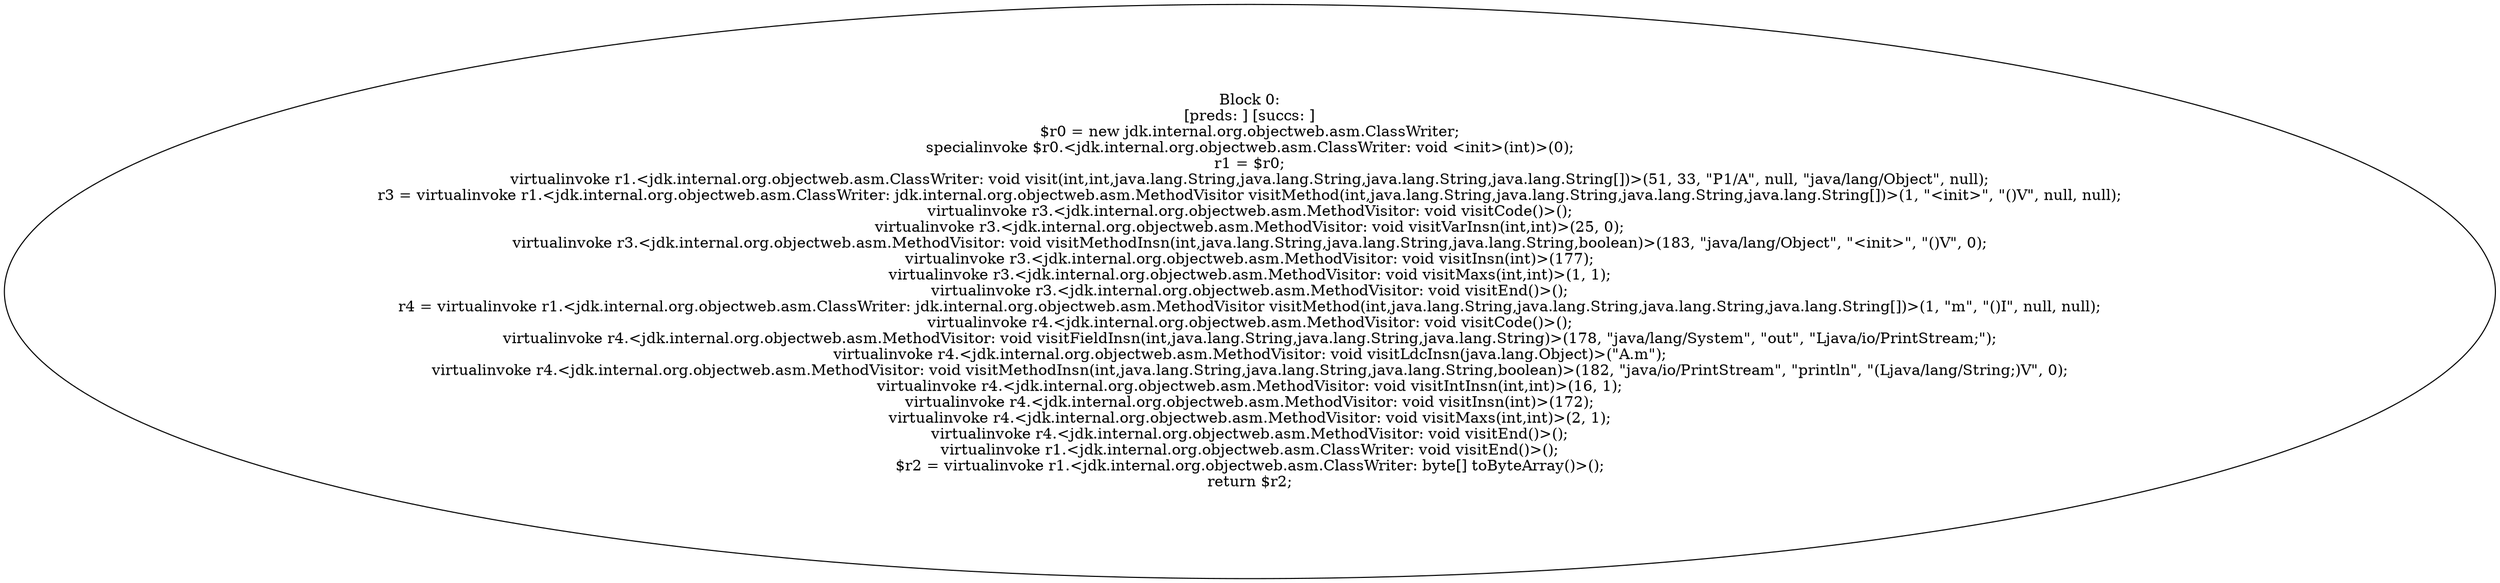 digraph "unitGraph" {
    "Block 0:
[preds: ] [succs: ]
$r0 = new jdk.internal.org.objectweb.asm.ClassWriter;
specialinvoke $r0.<jdk.internal.org.objectweb.asm.ClassWriter: void <init>(int)>(0);
r1 = $r0;
virtualinvoke r1.<jdk.internal.org.objectweb.asm.ClassWriter: void visit(int,int,java.lang.String,java.lang.String,java.lang.String,java.lang.String[])>(51, 33, \"P1/A\", null, \"java/lang/Object\", null);
r3 = virtualinvoke r1.<jdk.internal.org.objectweb.asm.ClassWriter: jdk.internal.org.objectweb.asm.MethodVisitor visitMethod(int,java.lang.String,java.lang.String,java.lang.String,java.lang.String[])>(1, \"<init>\", \"()V\", null, null);
virtualinvoke r3.<jdk.internal.org.objectweb.asm.MethodVisitor: void visitCode()>();
virtualinvoke r3.<jdk.internal.org.objectweb.asm.MethodVisitor: void visitVarInsn(int,int)>(25, 0);
virtualinvoke r3.<jdk.internal.org.objectweb.asm.MethodVisitor: void visitMethodInsn(int,java.lang.String,java.lang.String,java.lang.String,boolean)>(183, \"java/lang/Object\", \"<init>\", \"()V\", 0);
virtualinvoke r3.<jdk.internal.org.objectweb.asm.MethodVisitor: void visitInsn(int)>(177);
virtualinvoke r3.<jdk.internal.org.objectweb.asm.MethodVisitor: void visitMaxs(int,int)>(1, 1);
virtualinvoke r3.<jdk.internal.org.objectweb.asm.MethodVisitor: void visitEnd()>();
r4 = virtualinvoke r1.<jdk.internal.org.objectweb.asm.ClassWriter: jdk.internal.org.objectweb.asm.MethodVisitor visitMethod(int,java.lang.String,java.lang.String,java.lang.String,java.lang.String[])>(1, \"m\", \"()I\", null, null);
virtualinvoke r4.<jdk.internal.org.objectweb.asm.MethodVisitor: void visitCode()>();
virtualinvoke r4.<jdk.internal.org.objectweb.asm.MethodVisitor: void visitFieldInsn(int,java.lang.String,java.lang.String,java.lang.String)>(178, \"java/lang/System\", \"out\", \"Ljava/io/PrintStream;\");
virtualinvoke r4.<jdk.internal.org.objectweb.asm.MethodVisitor: void visitLdcInsn(java.lang.Object)>(\"A.m\");
virtualinvoke r4.<jdk.internal.org.objectweb.asm.MethodVisitor: void visitMethodInsn(int,java.lang.String,java.lang.String,java.lang.String,boolean)>(182, \"java/io/PrintStream\", \"println\", \"(Ljava/lang/String;)V\", 0);
virtualinvoke r4.<jdk.internal.org.objectweb.asm.MethodVisitor: void visitIntInsn(int,int)>(16, 1);
virtualinvoke r4.<jdk.internal.org.objectweb.asm.MethodVisitor: void visitInsn(int)>(172);
virtualinvoke r4.<jdk.internal.org.objectweb.asm.MethodVisitor: void visitMaxs(int,int)>(2, 1);
virtualinvoke r4.<jdk.internal.org.objectweb.asm.MethodVisitor: void visitEnd()>();
virtualinvoke r1.<jdk.internal.org.objectweb.asm.ClassWriter: void visitEnd()>();
$r2 = virtualinvoke r1.<jdk.internal.org.objectweb.asm.ClassWriter: byte[] toByteArray()>();
return $r2;
"
}
